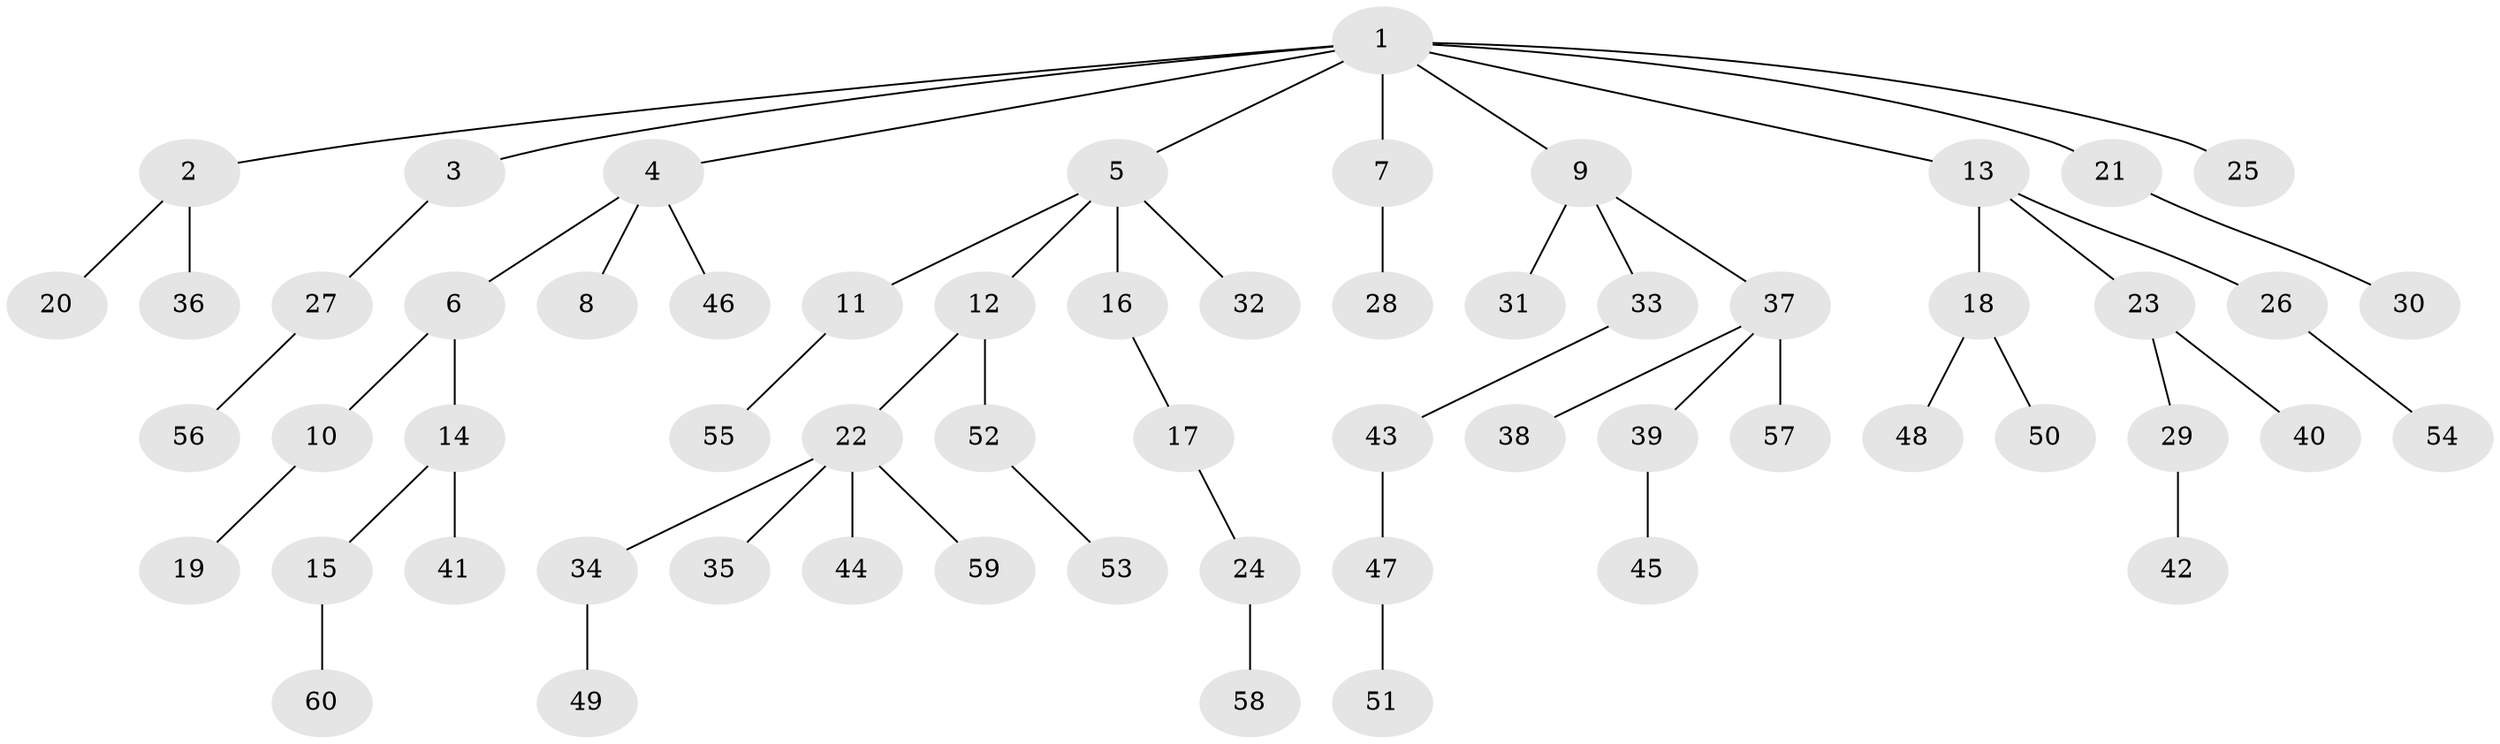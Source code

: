 // coarse degree distribution, {9: 0.025, 2: 0.175, 3: 0.075, 5: 0.075, 1: 0.625, 6: 0.025}
// Generated by graph-tools (version 1.1) at 2025/42/03/06/25 10:42:05]
// undirected, 60 vertices, 59 edges
graph export_dot {
graph [start="1"]
  node [color=gray90,style=filled];
  1;
  2;
  3;
  4;
  5;
  6;
  7;
  8;
  9;
  10;
  11;
  12;
  13;
  14;
  15;
  16;
  17;
  18;
  19;
  20;
  21;
  22;
  23;
  24;
  25;
  26;
  27;
  28;
  29;
  30;
  31;
  32;
  33;
  34;
  35;
  36;
  37;
  38;
  39;
  40;
  41;
  42;
  43;
  44;
  45;
  46;
  47;
  48;
  49;
  50;
  51;
  52;
  53;
  54;
  55;
  56;
  57;
  58;
  59;
  60;
  1 -- 2;
  1 -- 3;
  1 -- 4;
  1 -- 5;
  1 -- 7;
  1 -- 9;
  1 -- 13;
  1 -- 21;
  1 -- 25;
  2 -- 20;
  2 -- 36;
  3 -- 27;
  4 -- 6;
  4 -- 8;
  4 -- 46;
  5 -- 11;
  5 -- 12;
  5 -- 16;
  5 -- 32;
  6 -- 10;
  6 -- 14;
  7 -- 28;
  9 -- 31;
  9 -- 33;
  9 -- 37;
  10 -- 19;
  11 -- 55;
  12 -- 22;
  12 -- 52;
  13 -- 18;
  13 -- 23;
  13 -- 26;
  14 -- 15;
  14 -- 41;
  15 -- 60;
  16 -- 17;
  17 -- 24;
  18 -- 48;
  18 -- 50;
  21 -- 30;
  22 -- 34;
  22 -- 35;
  22 -- 44;
  22 -- 59;
  23 -- 29;
  23 -- 40;
  24 -- 58;
  26 -- 54;
  27 -- 56;
  29 -- 42;
  33 -- 43;
  34 -- 49;
  37 -- 38;
  37 -- 39;
  37 -- 57;
  39 -- 45;
  43 -- 47;
  47 -- 51;
  52 -- 53;
}
